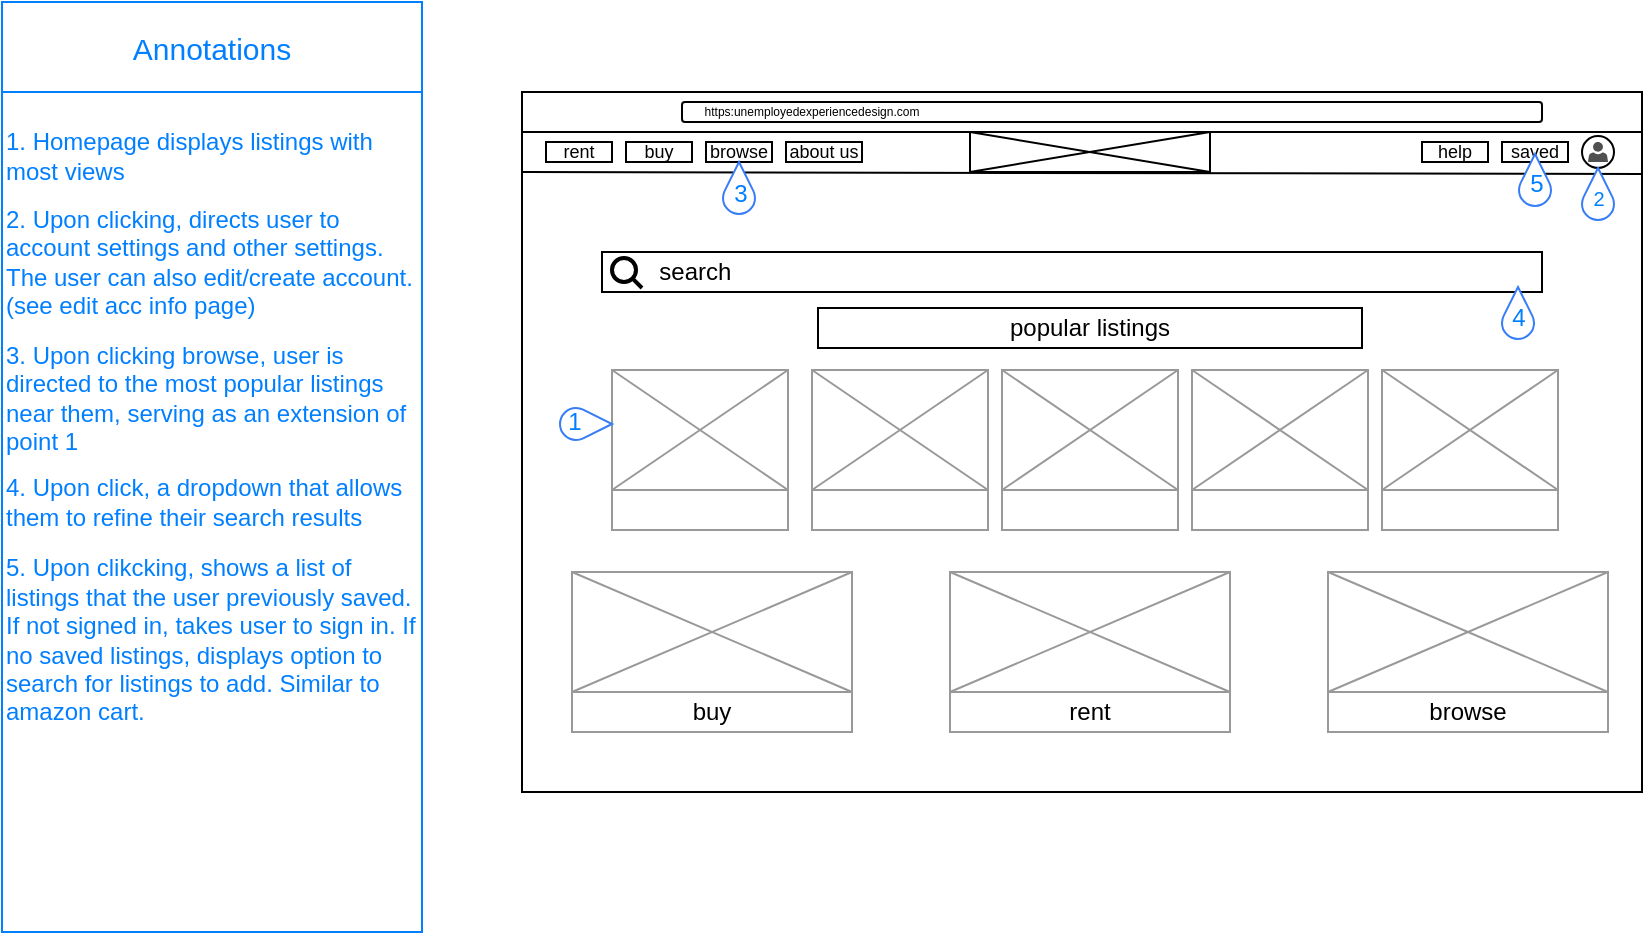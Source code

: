 <mxfile version="24.7.17" pages="4">
  <diagram name="Homepage" id="X60YlWnGjdsPpzUZs2bb">
    <mxGraphModel dx="924" dy="657" grid="1" gridSize="10" guides="1" tooltips="1" connect="1" arrows="1" fold="1" page="1" pageScale="1" pageWidth="850" pageHeight="1100" math="0" shadow="0">
      <root>
        <mxCell id="0" />
        <mxCell id="1" parent="0" />
        <mxCell id="393qtt6TcgGMIYtMflli-1" value="" style="rounded=0;whiteSpace=wrap;html=1;" vertex="1" parent="1">
          <mxGeometry x="280" y="310" width="560" height="350" as="geometry" />
        </mxCell>
        <mxCell id="393qtt6TcgGMIYtMflli-2" value="" style="rounded=0;whiteSpace=wrap;html=1;" vertex="1" parent="1">
          <mxGeometry x="280" y="310" width="560" height="20" as="geometry" />
        </mxCell>
        <mxCell id="393qtt6TcgGMIYtMflli-3" value="" style="rounded=1;whiteSpace=wrap;html=1;" vertex="1" parent="1">
          <mxGeometry x="360" y="315" width="430" height="10" as="geometry" />
        </mxCell>
        <mxCell id="393qtt6TcgGMIYtMflli-4" value="&lt;font style=&quot;font-size: 6px;&quot;&gt;https:unemployedexperiencedesign.com&lt;/font&gt;" style="text;html=1;align=center;verticalAlign=middle;whiteSpace=wrap;rounded=0;" vertex="1" parent="1">
          <mxGeometry x="320" y="313" width="210" height="10" as="geometry" />
        </mxCell>
        <mxCell id="393qtt6TcgGMIYtMflli-9" value="rent" style="rounded=0;whiteSpace=wrap;html=1;fontSize=9;" vertex="1" parent="1">
          <mxGeometry x="292" y="335" width="33" height="10" as="geometry" />
        </mxCell>
        <mxCell id="393qtt6TcgGMIYtMflli-10" value="buy" style="rounded=0;whiteSpace=wrap;html=1;fontSize=9;" vertex="1" parent="1">
          <mxGeometry x="332" y="335" width="33" height="10" as="geometry" />
        </mxCell>
        <mxCell id="393qtt6TcgGMIYtMflli-11" value="browse" style="rounded=0;whiteSpace=wrap;html=1;fontSize=9;" vertex="1" parent="1">
          <mxGeometry x="372" y="335" width="33" height="10" as="geometry" />
        </mxCell>
        <mxCell id="393qtt6TcgGMIYtMflli-12" value="saved" style="rounded=0;whiteSpace=wrap;html=1;fontSize=9;" vertex="1" parent="1">
          <mxGeometry x="770" y="335" width="33" height="10" as="geometry" />
        </mxCell>
        <mxCell id="393qtt6TcgGMIYtMflli-13" value="" style="ellipse;whiteSpace=wrap;html=1;aspect=fixed;" vertex="1" parent="1">
          <mxGeometry x="810" y="332" width="16" height="16" as="geometry" />
        </mxCell>
        <mxCell id="393qtt6TcgGMIYtMflli-14" value="" style="endArrow=none;html=1;rounded=0;arcSize=0;" edge="1" parent="1">
          <mxGeometry width="50" height="50" relative="1" as="geometry">
            <mxPoint x="280" y="350" as="sourcePoint" />
            <mxPoint x="840" y="351" as="targetPoint" />
          </mxGeometry>
        </mxCell>
        <mxCell id="393qtt6TcgGMIYtMflli-22" value="help" style="rounded=0;whiteSpace=wrap;html=1;fontSize=9;" vertex="1" parent="1">
          <mxGeometry x="730" y="335" width="33" height="10" as="geometry" />
        </mxCell>
        <mxCell id="393qtt6TcgGMIYtMflli-24" value="&lt;span style=&quot;white-space: pre;&quot;&gt;&#x9;&lt;/span&gt;search" style="rounded=0;whiteSpace=wrap;html=1;align=left;" vertex="1" parent="1">
          <mxGeometry x="320" y="390" width="470" height="20" as="geometry" />
        </mxCell>
        <mxCell id="393qtt6TcgGMIYtMflli-25" value="" style="rounded=0;whiteSpace=wrap;html=1;" vertex="1" parent="1">
          <mxGeometry x="504" y="330" width="120" height="20" as="geometry" />
        </mxCell>
        <mxCell id="393qtt6TcgGMIYtMflli-26" value="" style="endArrow=none;html=1;rounded=0;exitX=0;exitY=1;exitDx=0;exitDy=0;entryX=1;entryY=0;entryDx=0;entryDy=0;" edge="1" parent="1" source="393qtt6TcgGMIYtMflli-25" target="393qtt6TcgGMIYtMflli-25">
          <mxGeometry width="50" height="50" relative="1" as="geometry">
            <mxPoint x="474" y="410" as="sourcePoint" />
            <mxPoint x="524" y="360" as="targetPoint" />
          </mxGeometry>
        </mxCell>
        <mxCell id="393qtt6TcgGMIYtMflli-27" value="" style="endArrow=none;html=1;rounded=0;exitX=0;exitY=0;exitDx=0;exitDy=0;entryX=1;entryY=1;entryDx=0;entryDy=0;" edge="1" parent="1" source="393qtt6TcgGMIYtMflli-25" target="393qtt6TcgGMIYtMflli-25">
          <mxGeometry width="50" height="50" relative="1" as="geometry">
            <mxPoint x="514" y="360" as="sourcePoint" />
            <mxPoint x="634" y="340" as="targetPoint" />
          </mxGeometry>
        </mxCell>
        <mxCell id="393qtt6TcgGMIYtMflli-29" value="&lt;font style=&quot;font-size: 9px;&quot;&gt;about us&lt;/font&gt;" style="rounded=0;whiteSpace=wrap;html=1;fontSize=9;" vertex="1" parent="1">
          <mxGeometry x="412" y="335" width="38" height="10" as="geometry" />
        </mxCell>
        <mxCell id="393qtt6TcgGMIYtMflli-30" value="" style="html=1;verticalLabelPosition=bottom;align=center;labelBackgroundColor=#ffffff;verticalAlign=top;strokeWidth=2;strokeColor=#000000;shadow=0;dashed=0;shape=mxgraph.ios7.icons.looking_glass;" vertex="1" parent="1">
          <mxGeometry x="325" y="393" width="15" height="15" as="geometry" />
        </mxCell>
        <mxCell id="393qtt6TcgGMIYtMflli-34" value="" style="shape=image;verticalLabelPosition=bottom;labelBackgroundColor=default;verticalAlign=top;aspect=fixed;imageAspect=0;image=https://icons.veryicon.com/png/o/leisure/crisp-app-icon-library-v3/filter-10.png;" vertex="1" parent="1">
          <mxGeometry x="770" y="392.5" width="15" height="15" as="geometry" />
        </mxCell>
        <mxCell id="393qtt6TcgGMIYtMflli-35" value="" style="sketch=0;pointerEvents=1;shadow=0;dashed=0;html=1;strokeColor=none;labelPosition=center;verticalLabelPosition=bottom;verticalAlign=top;align=center;fillColor=#505050;shape=mxgraph.mscae.intune.account_portal" vertex="1" parent="1">
          <mxGeometry x="813" y="335" width="10" height="10" as="geometry" />
        </mxCell>
        <mxCell id="393qtt6TcgGMIYtMflli-41" value="" style="verticalLabelPosition=bottom;shadow=0;dashed=0;align=center;html=1;verticalAlign=top;strokeWidth=1;shape=mxgraph.mockup.graphics.simpleIcon;strokeColor=#999999;" vertex="1" parent="1">
          <mxGeometry x="305" y="550" width="140" height="60" as="geometry" />
        </mxCell>
        <mxCell id="393qtt6TcgGMIYtMflli-43" value="" style="verticalLabelPosition=bottom;shadow=0;dashed=0;align=center;html=1;verticalAlign=top;strokeWidth=1;shape=mxgraph.mockup.graphics.simpleIcon;strokeColor=#999999;" vertex="1" parent="1">
          <mxGeometry x="494" y="550" width="140" height="60" as="geometry" />
        </mxCell>
        <mxCell id="393qtt6TcgGMIYtMflli-44" value="" style="verticalLabelPosition=bottom;shadow=0;dashed=0;align=center;html=1;verticalAlign=top;strokeWidth=1;shape=mxgraph.mockup.graphics.simpleIcon;strokeColor=#999999;fontColor=#f6f6f6;" vertex="1" parent="1">
          <mxGeometry x="683" y="550" width="140" height="60" as="geometry" />
        </mxCell>
        <mxCell id="393qtt6TcgGMIYtMflli-47" value="browse" style="rounded=0;whiteSpace=wrap;html=1;strokeColor=#999999;" vertex="1" parent="1">
          <mxGeometry x="683" y="610" width="140" height="20" as="geometry" />
        </mxCell>
        <mxCell id="393qtt6TcgGMIYtMflli-48" value="rent" style="rounded=0;whiteSpace=wrap;html=1;strokeColor=#999999;" vertex="1" parent="1">
          <mxGeometry x="494" y="610" width="140" height="20" as="geometry" />
        </mxCell>
        <mxCell id="393qtt6TcgGMIYtMflli-51" value="buy" style="rounded=0;whiteSpace=wrap;html=1;strokeColor=#999999;" vertex="1" parent="1">
          <mxGeometry x="305" y="610" width="140" height="20" as="geometry" />
        </mxCell>
        <mxCell id="jxUZK6zHZ9AJCs3-pq_s-1" value="" style="verticalLabelPosition=bottom;shadow=0;dashed=0;align=center;html=1;verticalAlign=top;strokeWidth=1;shape=mxgraph.mockup.graphics.simpleIcon;strokeColor=#999999;" vertex="1" parent="1">
          <mxGeometry x="325" y="449" width="88" height="60" as="geometry" />
        </mxCell>
        <mxCell id="jxUZK6zHZ9AJCs3-pq_s-4" value="" style="verticalLabelPosition=bottom;shadow=0;dashed=0;align=center;html=1;verticalAlign=top;strokeWidth=1;shape=mxgraph.mockup.graphics.simpleIcon;strokeColor=#999999;" vertex="1" parent="1">
          <mxGeometry x="425" y="449" width="88" height="60" as="geometry" />
        </mxCell>
        <mxCell id="jxUZK6zHZ9AJCs3-pq_s-5" value="" style="verticalLabelPosition=bottom;shadow=0;dashed=0;align=center;html=1;verticalAlign=top;strokeWidth=1;shape=mxgraph.mockup.graphics.simpleIcon;strokeColor=#999999;" vertex="1" parent="1">
          <mxGeometry x="520" y="449" width="88" height="60" as="geometry" />
        </mxCell>
        <mxCell id="jxUZK6zHZ9AJCs3-pq_s-6" value="" style="verticalLabelPosition=bottom;shadow=0;dashed=0;align=center;html=1;verticalAlign=top;strokeWidth=1;shape=mxgraph.mockup.graphics.simpleIcon;strokeColor=#999999;" vertex="1" parent="1">
          <mxGeometry x="615" y="449" width="88" height="60" as="geometry" />
        </mxCell>
        <mxCell id="jxUZK6zHZ9AJCs3-pq_s-7" value="" style="verticalLabelPosition=bottom;shadow=0;dashed=0;align=center;html=1;verticalAlign=top;strokeWidth=1;shape=mxgraph.mockup.graphics.simpleIcon;strokeColor=#999999;" vertex="1" parent="1">
          <mxGeometry x="710" y="449" width="88" height="60" as="geometry" />
        </mxCell>
        <mxCell id="jxUZK6zHZ9AJCs3-pq_s-8" value="" style="rounded=0;whiteSpace=wrap;html=1;strokeColor=#999999;" vertex="1" parent="1">
          <mxGeometry x="325" y="509" width="88" height="20" as="geometry" />
        </mxCell>
        <mxCell id="jxUZK6zHZ9AJCs3-pq_s-9" value="" style="rounded=0;whiteSpace=wrap;html=1;strokeColor=#999999;" vertex="1" parent="1">
          <mxGeometry x="425" y="509" width="88" height="20" as="geometry" />
        </mxCell>
        <mxCell id="jxUZK6zHZ9AJCs3-pq_s-12" value="" style="rounded=0;whiteSpace=wrap;html=1;strokeColor=#999999;" vertex="1" parent="1">
          <mxGeometry x="520" y="509" width="88" height="20" as="geometry" />
        </mxCell>
        <mxCell id="jxUZK6zHZ9AJCs3-pq_s-13" value="" style="rounded=0;whiteSpace=wrap;html=1;strokeColor=#999999;" vertex="1" parent="1">
          <mxGeometry x="615" y="509" width="88" height="20" as="geometry" />
        </mxCell>
        <mxCell id="jxUZK6zHZ9AJCs3-pq_s-14" value="" style="rounded=0;whiteSpace=wrap;html=1;strokeColor=#999999;" vertex="1" parent="1">
          <mxGeometry x="710" y="509" width="88" height="20" as="geometry" />
        </mxCell>
        <mxCell id="jxUZK6zHZ9AJCs3-pq_s-17" value="popular listings" style="rounded=0;whiteSpace=wrap;html=1;" vertex="1" parent="1">
          <mxGeometry x="428" y="418" width="272" height="20" as="geometry" />
        </mxCell>
        <mxCell id="5i2Didex2vjJjK5uXNdH-1" value="" style="rounded=0;whiteSpace=wrap;html=1;fontColor=#007FFF;strokeColor=#007FFF;" vertex="1" parent="1">
          <mxGeometry x="20" y="265" width="210" height="465" as="geometry" />
        </mxCell>
        <mxCell id="5i2Didex2vjJjK5uXNdH-2" value="Annotations" style="rounded=0;whiteSpace=wrap;html=1;fontColor=#007FFF;strokeColor=#007FFF;fontSize=15;" vertex="1" parent="1">
          <mxGeometry x="20" y="265" width="210" height="45" as="geometry" />
        </mxCell>
        <mxCell id="5i2Didex2vjJjK5uXNdH-3" value="" style="verticalLabelPosition=bottom;verticalAlign=top;html=1;shape=mxgraph.basic.drop;strokeColor=#377df7;direction=south;fontColor=#007FFF;" vertex="1" parent="1">
          <mxGeometry x="299" y="468" width="26" height="16" as="geometry" />
        </mxCell>
        <mxCell id="5i2Didex2vjJjK5uXNdH-4" value="1" style="text;html=1;align=center;verticalAlign=middle;resizable=0;points=[];autosize=1;strokeColor=none;fillColor=none;fontColor=#007FFF;" vertex="1" parent="1">
          <mxGeometry x="291" y="460" width="30" height="30" as="geometry" />
        </mxCell>
        <mxCell id="5i2Didex2vjJjK5uXNdH-6" value="&lt;font color=&quot;#007fff&quot;&gt;1. Homepage displays listings with&amp;nbsp;&lt;/font&gt;&lt;div&gt;&lt;font color=&quot;#007fff&quot;&gt;most views&lt;/font&gt;&lt;/div&gt;" style="text;html=1;align=left;verticalAlign=middle;whiteSpace=wrap;rounded=0;" vertex="1" parent="1">
          <mxGeometry x="20" y="323" width="210" height="37" as="geometry" />
        </mxCell>
        <mxCell id="5i2Didex2vjJjK5uXNdH-15" value="&lt;font color=&quot;#007fff&quot;&gt;2. Upon clicking, directs user to account settings and other settings.&lt;/font&gt;&lt;div&gt;&lt;font color=&quot;#007fff&quot;&gt;The user can also edit/create account.&lt;br&gt;(see edit acc info page)&lt;/font&gt;&lt;/div&gt;" style="text;html=1;align=left;verticalAlign=middle;whiteSpace=wrap;rounded=0;" vertex="1" parent="1">
          <mxGeometry x="20" y="360" width="210" height="70" as="geometry" />
        </mxCell>
        <mxCell id="5i2Didex2vjJjK5uXNdH-16" value="&lt;font color=&quot;#007fff&quot;&gt;3. Upon clicking browse, user is directed to the most popular listings near them, serving as an extension of point 1&lt;/font&gt;" style="text;html=1;align=left;verticalAlign=middle;whiteSpace=wrap;rounded=0;" vertex="1" parent="1">
          <mxGeometry x="20" y="442" width="210" height="42" as="geometry" />
        </mxCell>
        <mxCell id="5i2Didex2vjJjK5uXNdH-17" value="" style="verticalLabelPosition=bottom;verticalAlign=top;html=1;shape=mxgraph.basic.drop;strokeColor=#377df7;direction=east;fontColor=#007FFF;" vertex="1" parent="1">
          <mxGeometry x="380.5" y="345" width="16" height="26" as="geometry" />
        </mxCell>
        <mxCell id="5i2Didex2vjJjK5uXNdH-18" value="3" style="text;html=1;align=center;verticalAlign=middle;resizable=0;points=[];autosize=1;strokeColor=none;fillColor=none;fontColor=#007FFF;" vertex="1" parent="1">
          <mxGeometry x="373.5" y="346" width="30" height="30" as="geometry" />
        </mxCell>
        <mxCell id="5i2Didex2vjJjK5uXNdH-19" value="" style="verticalLabelPosition=bottom;verticalAlign=top;html=1;shape=mxgraph.basic.drop;strokeColor=#377df7;direction=east;fontColor=#007FFF;" vertex="1" parent="1">
          <mxGeometry x="810" y="348" width="16" height="26" as="geometry" />
        </mxCell>
        <mxCell id="5i2Didex2vjJjK5uXNdH-20" value="&lt;font size=&quot;1&quot;&gt;2&lt;/font&gt;" style="text;html=1;align=center;verticalAlign=middle;resizable=0;points=[];autosize=1;strokeColor=none;fillColor=none;fontColor=#007FFF;" vertex="1" parent="1">
          <mxGeometry x="803" y="348" width="30" height="30" as="geometry" />
        </mxCell>
        <mxCell id="5i2Didex2vjJjK5uXNdH-28" value="&lt;font color=&quot;#007fff&quot;&gt;4. Upon click, a dropdown that allows them to refine their search results&lt;/font&gt;" style="text;html=1;align=left;verticalAlign=middle;whiteSpace=wrap;rounded=0;" vertex="1" parent="1">
          <mxGeometry x="20" y="490" width="210" height="50" as="geometry" />
        </mxCell>
        <mxCell id="Wck5fYIXPSap4cNIUK73-1" value="&lt;font color=&quot;#007fff&quot;&gt;5. Upon clikcking, shows a list of listings that the user previously saved. If not signed in, takes user to sign in. If no saved listings, displays option to search for listings to add. Similar to amazon cart.&lt;/font&gt;" style="text;html=1;align=left;verticalAlign=middle;whiteSpace=wrap;rounded=0;" vertex="1" parent="1">
          <mxGeometry x="20" y="509" width="210" height="150" as="geometry" />
        </mxCell>
        <mxCell id="Wck5fYIXPSap4cNIUK73-6" value="" style="verticalLabelPosition=bottom;verticalAlign=top;html=1;shape=mxgraph.basic.drop;strokeColor=#377df7;direction=east;fontColor=#007FFF;" vertex="1" parent="1">
          <mxGeometry x="770" y="407.5" width="16" height="26" as="geometry" />
        </mxCell>
        <mxCell id="Wck5fYIXPSap4cNIUK73-7" value="4" style="text;html=1;align=center;verticalAlign=middle;resizable=0;points=[];autosize=1;strokeColor=none;fillColor=none;fontColor=#007FFF;" vertex="1" parent="1">
          <mxGeometry x="763" y="407.5" width="30" height="30" as="geometry" />
        </mxCell>
        <mxCell id="fRsRwnUEaUVyL7wmz3yU-1" value="" style="verticalLabelPosition=bottom;verticalAlign=top;html=1;shape=mxgraph.basic.drop;strokeColor=#377df7;direction=east;fontColor=#007FFF;" vertex="1" parent="1">
          <mxGeometry x="778.5" y="341" width="16" height="26" as="geometry" />
        </mxCell>
        <mxCell id="fRsRwnUEaUVyL7wmz3yU-2" value="5" style="text;html=1;align=center;verticalAlign=middle;resizable=0;points=[];autosize=1;strokeColor=none;fillColor=none;fontColor=#007FFF;" vertex="1" parent="1">
          <mxGeometry x="771.5" y="341" width="30" height="30" as="geometry" />
        </mxCell>
      </root>
    </mxGraphModel>
  </diagram>
  <diagram id="k8Qj7n-g_7MbgrMxtUIi" name="Sign in">
    <mxGraphModel dx="1320" dy="939" grid="1" gridSize="10" guides="1" tooltips="1" connect="1" arrows="1" fold="1" page="1" pageScale="1" pageWidth="850" pageHeight="1100" math="0" shadow="0">
      <root>
        <mxCell id="0" />
        <mxCell id="1" parent="0" />
        <mxCell id="6sGgp8l7QMXGK5eTOAhz-1" value="" style="rounded=0;whiteSpace=wrap;html=1;" vertex="1" parent="1">
          <mxGeometry x="270" y="320" width="560" height="350" as="geometry" />
        </mxCell>
        <mxCell id="6sGgp8l7QMXGK5eTOAhz-2" value="" style="rounded=1;whiteSpace=wrap;html=1;" vertex="1" parent="1">
          <mxGeometry x="350" y="325" width="430" height="10" as="geometry" />
        </mxCell>
        <mxCell id="6sGgp8l7QMXGK5eTOAhz-3" value="&lt;font style=&quot;font-size: 6px;&quot;&gt;https:unemployedexperiencedesign.com&lt;/font&gt;" style="text;html=1;align=center;verticalAlign=middle;whiteSpace=wrap;rounded=0;" vertex="1" parent="1">
          <mxGeometry x="310" y="323" width="210" height="10" as="geometry" />
        </mxCell>
        <mxCell id="duV08PfN6KuK5anJqvob-1" value="" style="verticalLabelPosition=bottom;shadow=0;dashed=0;align=center;html=1;verticalAlign=top;strokeWidth=1;shape=mxgraph.mockup.graphics.simpleIcon;strokeColor=#999999;" vertex="1" parent="1">
          <mxGeometry x="309" y="405" width="191" height="180" as="geometry" />
        </mxCell>
        <mxCell id="duV08PfN6KuK5anJqvob-2" value="" style="rounded=0;whiteSpace=wrap;html=1;strokeColor=#999999;" vertex="1" parent="1">
          <mxGeometry x="540" y="375" width="250" height="235" as="geometry" />
        </mxCell>
        <mxCell id="duV08PfN6KuK5anJqvob-3" value="&lt;font style=&quot;font-size: 16px;&quot;&gt;Login - Signup&lt;/font&gt;" style="rounded=0;whiteSpace=wrap;html=1;strokeColor=none;fontColor=#000000;" vertex="1" parent="1">
          <mxGeometry x="550" y="400" width="150" height="25" as="geometry" />
        </mxCell>
        <mxCell id="duV08PfN6KuK5anJqvob-4" value="&lt;span style=&quot;white-space: pre;&quot;&gt;&#x9;&lt;/span&gt;username" style="rounded=0;whiteSpace=wrap;html=1;strokeColor=#999999;fontColor=#000000;align=left;" vertex="1" parent="1">
          <mxGeometry x="560" y="450" width="210" height="25" as="geometry" />
        </mxCell>
        <mxCell id="duV08PfN6KuK5anJqvob-5" value="&lt;span style=&quot;white-space: pre;&quot;&gt;&#x9;&lt;/span&gt;password" style="rounded=0;whiteSpace=wrap;html=1;strokeColor=#999999;fontColor=#000000;align=left;" vertex="1" parent="1">
          <mxGeometry x="560" y="490" width="210" height="25" as="geometry" />
        </mxCell>
        <mxCell id="duV08PfN6KuK5anJqvob-6" value="continue" style="rounded=0;whiteSpace=wrap;html=1;strokeColor=#999999;fontColor=#000000;align=center;fillColor=#B3B3B3;" vertex="1" parent="1">
          <mxGeometry x="560" y="538" width="210" height="25" as="geometry" />
        </mxCell>
        <mxCell id="duV08PfN6KuK5anJqvob-7" value="&lt;font style=&quot;font-size: 8px;&quot;&gt;new user? - create account&lt;/font&gt;" style="rounded=0;whiteSpace=wrap;html=1;strokeColor=#999999;fontColor=#000000;align=center;" vertex="1" parent="1">
          <mxGeometry x="580" y="577" width="170" height="13" as="geometry" />
        </mxCell>
        <mxCell id="wNMrnZES2zJnmrupS6Kd-1" value="" style="verticalLabelPosition=bottom;verticalAlign=top;html=1;shape=mxgraph.basic.drop;strokeColor=#377df7;direction=east;fontColor=#007FFF;" vertex="1" parent="1">
          <mxGeometry x="379" y="585" width="16" height="26" as="geometry" />
        </mxCell>
        <mxCell id="wNMrnZES2zJnmrupS6Kd-2" value="1" style="text;html=1;align=center;verticalAlign=middle;resizable=0;points=[];autosize=1;strokeColor=none;fillColor=none;fontColor=#007FFF;" vertex="1" parent="1">
          <mxGeometry x="372" y="585" width="30" height="30" as="geometry" />
        </mxCell>
        <mxCell id="FbSwdB_KnW7HZsExnlaF-1" value="" style="rounded=0;whiteSpace=wrap;html=1;fontColor=#007FFF;strokeColor=#007FFF;" vertex="1" parent="1">
          <mxGeometry x="20" y="265" width="210" height="465" as="geometry" />
        </mxCell>
        <mxCell id="FbSwdB_KnW7HZsExnlaF-2" value="Annotations" style="rounded=0;whiteSpace=wrap;html=1;fontColor=#007FFF;strokeColor=#007FFF;fontSize=15;" vertex="1" parent="1">
          <mxGeometry x="20" y="265" width="210" height="45" as="geometry" />
        </mxCell>
        <mxCell id="FbSwdB_KnW7HZsExnlaF-3" value="&lt;font color=&quot;#007fff&quot;&gt;1. Placeholder image&lt;/font&gt;" style="text;html=1;align=left;verticalAlign=middle;whiteSpace=wrap;rounded=0;" vertex="1" parent="1">
          <mxGeometry x="20" y="323" width="210" height="37" as="geometry" />
        </mxCell>
        <mxCell id="FbSwdB_KnW7HZsExnlaF-8" value="&lt;font color=&quot;#007fff&quot;&gt;2. Upon clicking, takes user to a new account page&lt;/font&gt;" style="text;html=1;align=left;verticalAlign=middle;whiteSpace=wrap;rounded=0;" vertex="1" parent="1">
          <mxGeometry x="20" y="363" width="210" height="37" as="geometry" />
        </mxCell>
        <mxCell id="FbSwdB_KnW7HZsExnlaF-9" value="" style="shape=image;verticalLabelPosition=bottom;labelBackgroundColor=default;verticalAlign=top;aspect=fixed;imageAspect=0;image=https://static.thenounproject.com/png/4216248-200.png;" vertex="1" parent="1">
          <mxGeometry x="565" y="455" width="15" height="15" as="geometry" />
        </mxCell>
        <mxCell id="FbSwdB_KnW7HZsExnlaF-10" value="" style="shape=image;verticalLabelPosition=bottom;labelBackgroundColor=default;verticalAlign=top;aspect=fixed;imageAspect=0;image=https://cdn3.iconfinder.com/data/icons/wpzoom-developer-icon-set/500/104-512.png;" vertex="1" parent="1">
          <mxGeometry x="565" y="495" width="15" height="15" as="geometry" />
        </mxCell>
        <mxCell id="FbSwdB_KnW7HZsExnlaF-11" value="" style="line;strokeWidth=1;html=1;" vertex="1" parent="1">
          <mxGeometry x="270" y="340" width="560" height="10" as="geometry" />
        </mxCell>
        <mxCell id="FbSwdB_KnW7HZsExnlaF-14" value="" style="verticalLabelPosition=bottom;verticalAlign=top;html=1;shape=mxgraph.basic.drop;strokeColor=#377df7;direction=east;fontColor=#007FFF;" vertex="1" parent="1">
          <mxGeometry x="607" y="590" width="16" height="26" as="geometry" />
        </mxCell>
        <mxCell id="FbSwdB_KnW7HZsExnlaF-15" value="2" style="text;html=1;align=center;verticalAlign=middle;resizable=0;points=[];autosize=1;strokeColor=none;fillColor=none;fontColor=#007FFF;" vertex="1" parent="1">
          <mxGeometry x="600" y="590" width="30" height="30" as="geometry" />
        </mxCell>
        <mxCell id="FbSwdB_KnW7HZsExnlaF-18" value="" style="verticalLabelPosition=bottom;verticalAlign=top;html=1;shape=mxgraph.basic.drop;strokeColor=#377df7;direction=south;fontColor=#007FFF;" vertex="1" parent="1">
          <mxGeometry x="534" y="542" width="26" height="16" as="geometry" />
        </mxCell>
        <mxCell id="FbSwdB_KnW7HZsExnlaF-19" value="3" style="text;html=1;align=center;verticalAlign=middle;resizable=0;points=[];autosize=1;strokeColor=none;fillColor=none;fontColor=#007FFF;" vertex="1" parent="1">
          <mxGeometry x="527" y="535" width="30" height="30" as="geometry" />
        </mxCell>
        <mxCell id="FbSwdB_KnW7HZsExnlaF-20" value="&lt;font color=&quot;#007fff&quot;&gt;3. If user already has an account, upon clicking continue they are directed back to the home page&lt;/font&gt;" style="text;html=1;align=left;verticalAlign=middle;whiteSpace=wrap;rounded=0;" vertex="1" parent="1">
          <mxGeometry x="20" y="405" width="210" height="65" as="geometry" />
        </mxCell>
      </root>
    </mxGraphModel>
  </diagram>
  <diagram id="xVNuwNdCGJzy2oLMiLIi" name="Edit Acc Info">
    <mxGraphModel dx="1087" dy="773" grid="1" gridSize="10" guides="1" tooltips="1" connect="1" arrows="1" fold="1" page="1" pageScale="1" pageWidth="850" pageHeight="1100" math="0" shadow="0">
      <root>
        <mxCell id="0" />
        <mxCell id="1" parent="0" />
        <mxCell id="soQo6W21qvdvPuvEQVx7-1" value="" style="rounded=0;whiteSpace=wrap;html=1;" vertex="1" parent="1">
          <mxGeometry x="271.5" y="100" width="560" height="460" as="geometry" />
        </mxCell>
        <mxCell id="soQo6W21qvdvPuvEQVx7-2" value="" style="rounded=1;whiteSpace=wrap;html=1;" vertex="1" parent="1">
          <mxGeometry x="350" y="105" width="430" height="15" as="geometry" />
        </mxCell>
        <mxCell id="soQo6W21qvdvPuvEQVx7-3" value="&lt;font style=&quot;font-size: 7px;&quot;&gt;https:unemployedexperiencedesign.com&lt;/font&gt;" style="text;html=1;align=center;verticalAlign=middle;whiteSpace=wrap;rounded=0;" vertex="1" parent="1">
          <mxGeometry x="310" y="103" width="210" height="17" as="geometry" />
        </mxCell>
        <mxCell id="t-RaHgzPmhqOtbA2tyGp-1" value="" style="endArrow=none;html=1;rounded=0;entryX=1;entryY=0.115;entryDx=0;entryDy=0;entryPerimeter=0;exitX=0;exitY=0.112;exitDx=0;exitDy=0;exitPerimeter=0;" edge="1" parent="1">
          <mxGeometry width="50" height="50" relative="1" as="geometry">
            <mxPoint x="270.0" y="125.0" as="sourcePoint" />
            <mxPoint x="830" y="126.05" as="targetPoint" />
          </mxGeometry>
        </mxCell>
        <mxCell id="t-RaHgzPmhqOtbA2tyGp-4" value="" style="line;strokeWidth=2;direction=south;html=1;" vertex="1" parent="1">
          <mxGeometry x="355" y="125" width="10" height="435" as="geometry" />
        </mxCell>
        <mxCell id="t-RaHgzPmhqOtbA2tyGp-6" value="Profile" style="text;html=1;align=left;verticalAlign=middle;whiteSpace=wrap;rounded=0;fontSize=9;" vertex="1" parent="1">
          <mxGeometry x="295" y="140" width="60" height="30" as="geometry" />
        </mxCell>
        <mxCell id="t-RaHgzPmhqOtbA2tyGp-9" value="Notifications" style="text;html=1;align=left;verticalAlign=middle;whiteSpace=wrap;rounded=0;fontSize=9;" vertex="1" parent="1">
          <mxGeometry x="295" y="170" width="60" height="30" as="geometry" />
        </mxCell>
        <mxCell id="t-RaHgzPmhqOtbA2tyGp-11" value="Preferences" style="text;html=1;align=left;verticalAlign=middle;whiteSpace=wrap;rounded=0;fontSize=9;" vertex="1" parent="1">
          <mxGeometry x="295" y="200" width="60" height="30" as="geometry" />
        </mxCell>
        <mxCell id="t-RaHgzPmhqOtbA2tyGp-16" value="Help" style="text;html=1;align=left;verticalAlign=middle;whiteSpace=wrap;rounded=0;fontSize=9;" vertex="1" parent="1">
          <mxGeometry x="293.5" y="230" width="60" height="30" as="geometry" />
        </mxCell>
        <mxCell id="YH_-rgqVwWdUPZBVK2ji-1" value="" style="verticalLabelPosition=bottom;shadow=0;dashed=0;align=center;html=1;verticalAlign=top;strokeWidth=1;shape=mxgraph.mockup.graphics.simpleIcon;strokeColor=#999999;" vertex="1" parent="1">
          <mxGeometry x="280" y="148.5" width="13" height="13" as="geometry" />
        </mxCell>
        <mxCell id="YH_-rgqVwWdUPZBVK2ji-3" value="" style="verticalLabelPosition=bottom;shadow=0;dashed=0;align=center;html=1;verticalAlign=top;strokeWidth=1;shape=mxgraph.mockup.graphics.simpleIcon;strokeColor=#999999;" vertex="1" parent="1">
          <mxGeometry x="280" y="178.5" width="13" height="13" as="geometry" />
        </mxCell>
        <mxCell id="YH_-rgqVwWdUPZBVK2ji-4" value="" style="verticalLabelPosition=bottom;shadow=0;dashed=0;align=center;html=1;verticalAlign=top;strokeWidth=1;shape=mxgraph.mockup.graphics.simpleIcon;strokeColor=#999999;" vertex="1" parent="1">
          <mxGeometry x="280" y="208.5" width="13" height="13" as="geometry" />
        </mxCell>
        <mxCell id="YH_-rgqVwWdUPZBVK2ji-6" value="" style="verticalLabelPosition=bottom;shadow=0;dashed=0;align=center;html=1;verticalAlign=top;strokeWidth=1;shape=mxgraph.mockup.graphics.simpleIcon;strokeColor=#999999;" vertex="1" parent="1">
          <mxGeometry x="278.5" y="238.5" width="13" height="13" as="geometry" />
        </mxCell>
        <mxCell id="ursvy9z3ADOtP9qSyUlL-4" value="&lt;font style=&quot;font-size: 21px;&quot;&gt;Edit Profile&lt;/font&gt;" style="rounded=0;whiteSpace=wrap;html=1;align=center;fontSize=21;strokeColor=none;" vertex="1" parent="1">
          <mxGeometry x="385" y="149" width="110" height="41" as="geometry" />
        </mxCell>
        <mxCell id="ursvy9z3ADOtP9qSyUlL-5" value="First Name" style="rounded=0;whiteSpace=wrap;html=1;align=left;" vertex="1" parent="1">
          <mxGeometry x="385" y="221.5" width="180" height="28.5" as="geometry" />
        </mxCell>
        <mxCell id="ursvy9z3ADOtP9qSyUlL-6" value="Last Name" style="rounded=0;whiteSpace=wrap;html=1;align=left;" vertex="1" parent="1">
          <mxGeometry x="600" y="221.5" width="180" height="28.5" as="geometry" />
        </mxCell>
        <mxCell id="ursvy9z3ADOtP9qSyUlL-7" value="Email" style="rounded=0;whiteSpace=wrap;html=1;align=left;" vertex="1" parent="1">
          <mxGeometry x="385" y="268.5" width="395" height="28.5" as="geometry" />
        </mxCell>
        <mxCell id="ursvy9z3ADOtP9qSyUlL-9" value="Contact Number" style="rounded=0;whiteSpace=wrap;html=1;align=left;" vertex="1" parent="1">
          <mxGeometry x="385" y="320" width="395" height="28.5" as="geometry" />
        </mxCell>
        <mxCell id="ursvy9z3ADOtP9qSyUlL-10" value="Address" style="rounded=0;whiteSpace=wrap;html=1;align=left;" vertex="1" parent="1">
          <mxGeometry x="385" y="370" width="395" height="28.5" as="geometry" />
        </mxCell>
        <mxCell id="ursvy9z3ADOtP9qSyUlL-12" value="City" style="rounded=0;whiteSpace=wrap;html=1;align=left;" vertex="1" parent="1">
          <mxGeometry x="385" y="420" width="100" height="28.5" as="geometry" />
        </mxCell>
        <mxCell id="ursvy9z3ADOtP9qSyUlL-14" value="Password" style="rounded=0;whiteSpace=wrap;html=1;align=left;" vertex="1" parent="1">
          <mxGeometry x="385" y="470" width="395" height="28.5" as="geometry" />
        </mxCell>
        <mxCell id="ursvy9z3ADOtP9qSyUlL-16" value="State" style="rounded=0;whiteSpace=wrap;html=1;align=left;" vertex="1" parent="1">
          <mxGeometry x="532.5" y="420" width="100" height="28.5" as="geometry" />
        </mxCell>
        <mxCell id="ursvy9z3ADOtP9qSyUlL-17" value="Zip" style="rounded=0;whiteSpace=wrap;html=1;align=left;" vertex="1" parent="1">
          <mxGeometry x="680" y="420" width="100" height="28.5" as="geometry" />
        </mxCell>
        <mxCell id="mlv-BspuKcDrbnLwxiN7-1" value="Save" style="rounded=0;whiteSpace=wrap;html=1;align=center;" vertex="1" parent="1">
          <mxGeometry x="695" y="520" width="85" height="28.5" as="geometry" />
        </mxCell>
        <mxCell id="Lz1ao44AJz6PDUoOpcuJ-1" value="" style="verticalLabelPosition=bottom;verticalAlign=top;html=1;shape=mxgraph.basic.drop;strokeColor=#377df7;direction=east;fontColor=#007FFF;" vertex="1" parent="1">
          <mxGeometry x="177" y="40" width="16" height="26" as="geometry" />
        </mxCell>
        <mxCell id="Lz1ao44AJz6PDUoOpcuJ-2" value="1" style="text;html=1;align=center;verticalAlign=middle;resizable=0;points=[];autosize=1;strokeColor=none;fillColor=none;fontColor=#007FFF;" vertex="1" parent="1">
          <mxGeometry x="170" y="40" width="30" height="30" as="geometry" />
        </mxCell>
        <mxCell id="h8nX75r2uzB8p0YzDumg-1" value="" style="rounded=0;whiteSpace=wrap;html=1;fontColor=#007FFF;strokeColor=#007FFF;" vertex="1" parent="1">
          <mxGeometry x="20" y="265" width="210" height="465" as="geometry" />
        </mxCell>
        <mxCell id="h8nX75r2uzB8p0YzDumg-2" value="Annotations" style="rounded=0;whiteSpace=wrap;html=1;fontColor=#007FFF;strokeColor=#007FFF;fontSize=15;" vertex="1" parent="1">
          <mxGeometry x="20" y="265" width="210" height="45" as="geometry" />
        </mxCell>
        <mxCell id="h8nX75r2uzB8p0YzDumg-3" value="&lt;font color=&quot;#007fff&quot;&gt;1. Currently being displayed&lt;/font&gt;" style="text;html=1;align=left;verticalAlign=middle;whiteSpace=wrap;rounded=0;" vertex="1" parent="1">
          <mxGeometry x="20" y="323" width="210" height="37" as="geometry" />
        </mxCell>
        <mxCell id="h8nX75r2uzB8p0YzDumg-6" value="" style="verticalLabelPosition=bottom;verticalAlign=top;html=1;shape=mxgraph.basic.drop;strokeColor=#377df7;direction=south;fontColor=#007FFF;" vertex="1" parent="1">
          <mxGeometry x="254" y="147" width="26" height="16" as="geometry" />
        </mxCell>
        <mxCell id="h8nX75r2uzB8p0YzDumg-7" value="1" style="text;html=1;align=center;verticalAlign=middle;resizable=0;points=[];autosize=1;strokeColor=none;fillColor=none;fontColor=#007FFF;" vertex="1" parent="1">
          <mxGeometry x="247" y="140" width="30" height="30" as="geometry" />
        </mxCell>
        <mxCell id="h8nX75r2uzB8p0YzDumg-10" value="" style="verticalLabelPosition=bottom;verticalAlign=top;html=1;shape=mxgraph.basic.drop;strokeColor=#377df7;direction=east;fontColor=#007FFF;" vertex="1" parent="1">
          <mxGeometry x="275.5" y="251.5" width="16" height="26" as="geometry" />
        </mxCell>
        <mxCell id="h8nX75r2uzB8p0YzDumg-11" value="2" style="text;html=1;align=center;verticalAlign=middle;resizable=0;points=[];autosize=1;strokeColor=none;fillColor=none;fontColor=#007FFF;" vertex="1" parent="1">
          <mxGeometry x="268.5" y="251.5" width="30" height="30" as="geometry" />
        </mxCell>
        <mxCell id="h8nX75r2uzB8p0YzDumg-12" value="&lt;font color=&quot;#007fff&quot;&gt;2. Directs user to a pre-written FAQ on commonly faced issues with creating/editing an account.&lt;/font&gt;" style="text;html=1;align=left;verticalAlign=middle;whiteSpace=wrap;rounded=0;" vertex="1" parent="1">
          <mxGeometry x="20" y="361.5" width="210" height="58.5" as="geometry" />
        </mxCell>
        <mxCell id="h8nX75r2uzB8p0YzDumg-13" value="" style="verticalLabelPosition=bottom;verticalAlign=top;html=1;shape=mxgraph.basic.drop;strokeColor=#377df7;direction=north;fontColor=#007FFF;" vertex="1" parent="1">
          <mxGeometry x="494" y="163" width="26" height="16" as="geometry" />
        </mxCell>
        <mxCell id="h8nX75r2uzB8p0YzDumg-14" value="3" style="text;html=1;align=center;verticalAlign=middle;resizable=0;points=[];autosize=1;strokeColor=none;fillColor=none;fontColor=#007FFF;rotation=0;" vertex="1" parent="1">
          <mxGeometry x="495" y="154.5" width="30" height="30" as="geometry" />
        </mxCell>
        <mxCell id="h8nX75r2uzB8p0YzDumg-15" value="&lt;font color=&quot;#007fff&quot;&gt;3. Assumes user is in the United States&lt;/font&gt;" style="text;html=1;align=left;verticalAlign=middle;whiteSpace=wrap;rounded=0;" vertex="1" parent="1">
          <mxGeometry x="20" y="420" width="210" height="58.5" as="geometry" />
        </mxCell>
        <mxCell id="h8nX75r2uzB8p0YzDumg-17" value="" style="verticalLabelPosition=bottom;verticalAlign=top;html=1;shape=mxgraph.basic.drop;strokeColor=#377df7;direction=south;fontColor=#007FFF;" vertex="1" parent="1">
          <mxGeometry x="669" y="526.25" width="26" height="16" as="geometry" />
        </mxCell>
        <mxCell id="h8nX75r2uzB8p0YzDumg-18" value="4" style="text;html=1;align=center;verticalAlign=middle;resizable=0;points=[];autosize=1;strokeColor=none;fillColor=none;fontColor=#007FFF;" vertex="1" parent="1">
          <mxGeometry x="662" y="519" width="30" height="30" as="geometry" />
        </mxCell>
        <mxCell id="h8nX75r2uzB8p0YzDumg-19" value="&lt;font color=&quot;#007fff&quot;&gt;4. Only updates the user information once the user clicks save. Upon clicking, user is prompted to confirm their changes.&lt;/font&gt;" style="text;html=1;align=left;verticalAlign=middle;whiteSpace=wrap;rounded=0;" vertex="1" parent="1">
          <mxGeometry x="20" y="478.5" width="210" height="71.5" as="geometry" />
        </mxCell>
      </root>
    </mxGraphModel>
  </diagram>
  <diagram id="wZVRJ3o933158f3Ph5xb" name="Browse Listings">
    <mxGraphModel dx="1434" dy="844" grid="1" gridSize="10" guides="1" tooltips="1" connect="1" arrows="1" fold="1" page="1" pageScale="1" pageWidth="850" pageHeight="1100" math="0" shadow="0">
      <root>
        <mxCell id="0" />
        <mxCell id="1" parent="0" />
        <mxCell id="nPVSFHwedCWcuC-GU54I-1" value="" style="rounded=0;whiteSpace=wrap;html=1;" parent="1" vertex="1">
          <mxGeometry x="260" y="310" width="560" height="350" as="geometry" />
        </mxCell>
        <mxCell id="nPVSFHwedCWcuC-GU54I-2" value="" style="rounded=0;whiteSpace=wrap;html=1;" parent="1" vertex="1">
          <mxGeometry x="260" y="310" width="560" height="20" as="geometry" />
        </mxCell>
        <mxCell id="nPVSFHwedCWcuC-GU54I-3" value="" style="rounded=1;whiteSpace=wrap;html=1;" parent="1" vertex="1">
          <mxGeometry x="340" y="315" width="430" height="10" as="geometry" />
        </mxCell>
        <mxCell id="nPVSFHwedCWcuC-GU54I-4" value="&lt;font style=&quot;font-size: 6px;&quot;&gt;https:unemployedexperiencedesign.com&lt;/font&gt;" style="text;html=1;align=center;verticalAlign=middle;whiteSpace=wrap;rounded=0;" parent="1" vertex="1">
          <mxGeometry x="300" y="313" width="210" height="10" as="geometry" />
        </mxCell>
        <mxCell id="nPVSFHwedCWcuC-GU54I-5" value="rent" style="rounded=0;whiteSpace=wrap;html=1;fontSize=9;" parent="1" vertex="1">
          <mxGeometry x="272" y="335" width="33" height="10" as="geometry" />
        </mxCell>
        <mxCell id="nPVSFHwedCWcuC-GU54I-6" value="buy" style="rounded=0;whiteSpace=wrap;html=1;fontSize=9;" parent="1" vertex="1">
          <mxGeometry x="312" y="335" width="33" height="10" as="geometry" />
        </mxCell>
        <mxCell id="nPVSFHwedCWcuC-GU54I-7" value="browse" style="rounded=0;whiteSpace=wrap;html=1;fontSize=9;" parent="1" vertex="1">
          <mxGeometry x="352" y="335" width="33" height="10" as="geometry" />
        </mxCell>
        <mxCell id="nPVSFHwedCWcuC-GU54I-8" value="saved" style="rounded=0;whiteSpace=wrap;html=1;fontSize=9;" parent="1" vertex="1">
          <mxGeometry x="750" y="335" width="33" height="10" as="geometry" />
        </mxCell>
        <mxCell id="nPVSFHwedCWcuC-GU54I-9" value="" style="ellipse;whiteSpace=wrap;html=1;aspect=fixed;" parent="1" vertex="1">
          <mxGeometry x="790" y="332" width="16" height="16" as="geometry" />
        </mxCell>
        <mxCell id="nPVSFHwedCWcuC-GU54I-10" value="" style="endArrow=none;html=1;rounded=0;exitX=0.003;exitY=0.162;exitDx=0;exitDy=0;exitPerimeter=0;arcSize=0;" parent="1" edge="1">
          <mxGeometry width="50" height="50" relative="1" as="geometry">
            <mxPoint x="260.0" y="350.0" as="sourcePoint" />
            <mxPoint x="820" y="351" as="targetPoint" />
          </mxGeometry>
        </mxCell>
        <mxCell id="nPVSFHwedCWcuC-GU54I-11" value="help" style="rounded=0;whiteSpace=wrap;html=1;fontSize=9;" parent="1" vertex="1">
          <mxGeometry x="710" y="335" width="33" height="10" as="geometry" />
        </mxCell>
        <mxCell id="nPVSFHwedCWcuC-GU54I-13" value="" style="rounded=0;whiteSpace=wrap;html=1;" parent="1" vertex="1">
          <mxGeometry x="490" y="330" width="120" height="20" as="geometry" />
        </mxCell>
        <mxCell id="nPVSFHwedCWcuC-GU54I-14" value="" style="endArrow=none;html=1;rounded=0;exitX=0;exitY=1;exitDx=0;exitDy=0;entryX=1;entryY=0;entryDx=0;entryDy=0;" parent="1" source="nPVSFHwedCWcuC-GU54I-13" target="nPVSFHwedCWcuC-GU54I-13" edge="1">
          <mxGeometry width="50" height="50" relative="1" as="geometry">
            <mxPoint x="460" y="410" as="sourcePoint" />
            <mxPoint x="510" y="360" as="targetPoint" />
          </mxGeometry>
        </mxCell>
        <mxCell id="nPVSFHwedCWcuC-GU54I-15" value="" style="endArrow=none;html=1;rounded=0;exitX=0;exitY=0;exitDx=0;exitDy=0;entryX=1;entryY=1;entryDx=0;entryDy=0;" parent="1" source="nPVSFHwedCWcuC-GU54I-13" target="nPVSFHwedCWcuC-GU54I-13" edge="1">
          <mxGeometry width="50" height="50" relative="1" as="geometry">
            <mxPoint x="500" y="360" as="sourcePoint" />
            <mxPoint x="620" y="340" as="targetPoint" />
          </mxGeometry>
        </mxCell>
        <mxCell id="nPVSFHwedCWcuC-GU54I-16" value="&lt;font style=&quot;font-size: 9px;&quot;&gt;about us&lt;/font&gt;" style="rounded=0;whiteSpace=wrap;html=1;fontSize=9;" parent="1" vertex="1">
          <mxGeometry x="392" y="335" width="38" height="10" as="geometry" />
        </mxCell>
        <mxCell id="nPVSFHwedCWcuC-GU54I-19" value="" style="sketch=0;pointerEvents=1;shadow=0;dashed=0;html=1;strokeColor=none;labelPosition=center;verticalLabelPosition=bottom;verticalAlign=top;align=center;fillColor=#505050;shape=mxgraph.mscae.intune.account_portal" parent="1" vertex="1">
          <mxGeometry x="793" y="335" width="10" height="10" as="geometry" />
        </mxCell>
        <mxCell id="Bm6hxMvCwaLXGBdzGOG9-1" value="&lt;span style=&quot;white-space: pre;&quot;&gt;&#x9;&lt;/span&gt;search" style="rounded=0;whiteSpace=wrap;html=1;align=left;" parent="1" vertex="1">
          <mxGeometry x="270" y="359" width="240" height="20" as="geometry" />
        </mxCell>
        <mxCell id="Bm6hxMvCwaLXGBdzGOG9-2" value="" style="html=1;verticalLabelPosition=bottom;align=center;labelBackgroundColor=#ffffff;verticalAlign=top;strokeWidth=2;strokeColor=#000000;shadow=0;dashed=0;shape=mxgraph.ios7.icons.looking_glass;" parent="1" vertex="1">
          <mxGeometry x="275" y="361.5" width="15" height="15" as="geometry" />
        </mxCell>
        <mxCell id="Bm6hxMvCwaLXGBdzGOG9-5" value="" style="shape=image;verticalLabelPosition=bottom;labelBackgroundColor=default;verticalAlign=top;aspect=fixed;imageAspect=0;image=https://img.freepik.com/premium-vector/philadelphia-pennsylvania-usa-map-retro-style-vector-illustration-outline-map_119523-2483.jpg;clipPath=inset(4.91% 13% 4.91% 25.67%);labelBorderColor=default;textShadow=0;" parent="1" vertex="1">
          <mxGeometry x="260" y="390" width="318.46" height="270" as="geometry" />
        </mxCell>
        <mxCell id="Bm6hxMvCwaLXGBdzGOG9-6" value="location" style="rounded=0;whiteSpace=wrap;html=1;fontSize=9;" parent="1" vertex="1">
          <mxGeometry x="520" y="359" width="50" height="20" as="geometry" />
        </mxCell>
        <mxCell id="Bm6hxMvCwaLXGBdzGOG9-9" value="price" style="rounded=0;whiteSpace=wrap;html=1;fontSize=9;" parent="1" vertex="1">
          <mxGeometry x="580" y="359" width="50" height="20" as="geometry" />
        </mxCell>
        <mxCell id="Bm6hxMvCwaLXGBdzGOG9-11" value="buy/rent" style="rounded=0;whiteSpace=wrap;html=1;fontSize=9;" parent="1" vertex="1">
          <mxGeometry x="640" y="359" width="50" height="20" as="geometry" />
        </mxCell>
        <mxCell id="Bm6hxMvCwaLXGBdzGOG9-12" value="bed &amp;amp; bath" style="rounded=0;whiteSpace=wrap;html=1;fontSize=9;" parent="1" vertex="1">
          <mxGeometry x="700" y="359" width="50" height="20" as="geometry" />
        </mxCell>
        <mxCell id="Bm6hxMvCwaLXGBdzGOG9-13" value="other" style="rounded=0;whiteSpace=wrap;html=1;fontSize=9;" parent="1" vertex="1">
          <mxGeometry x="760" y="359" width="50" height="20" as="geometry" />
        </mxCell>
        <mxCell id="u-o8ZgDLg9FEZKZljjir-1" value="" style="verticalLabelPosition=bottom;shadow=0;dashed=0;align=center;html=1;verticalAlign=top;strokeWidth=1;shape=mxgraph.mockup.graphics.simpleIcon;strokeColor=#999999;" parent="1" vertex="1">
          <mxGeometry x="586" y="390" width="108" height="70" as="geometry" />
        </mxCell>
        <mxCell id="u-o8ZgDLg9FEZKZljjir-3" value="" style="rounded=0;whiteSpace=wrap;html=1;fontColor=#000000;strokeColor=#999999;" parent="1" vertex="1">
          <mxGeometry x="586" y="440" width="108" height="20" as="geometry" />
        </mxCell>
        <mxCell id="u-o8ZgDLg9FEZKZljjir-8" value="" style="verticalLabelPosition=bottom;shadow=0;dashed=0;align=center;html=1;verticalAlign=top;strokeWidth=1;shape=mxgraph.mockup.graphics.simpleIcon;strokeColor=#999999;" parent="1" vertex="1">
          <mxGeometry x="702" y="390" width="108" height="70" as="geometry" />
        </mxCell>
        <mxCell id="u-o8ZgDLg9FEZKZljjir-9" value="" style="rounded=0;whiteSpace=wrap;html=1;fontColor=#000000;strokeColor=#999999;" parent="1" vertex="1">
          <mxGeometry x="702" y="440" width="108" height="20" as="geometry" />
        </mxCell>
        <mxCell id="u-o8ZgDLg9FEZKZljjir-10" value="" style="verticalLabelPosition=bottom;shadow=0;dashed=0;align=center;html=1;verticalAlign=top;strokeWidth=1;shape=mxgraph.mockup.graphics.simpleIcon;strokeColor=#999999;" parent="1" vertex="1">
          <mxGeometry x="586" y="470" width="108" height="70" as="geometry" />
        </mxCell>
        <mxCell id="u-o8ZgDLg9FEZKZljjir-11" value="" style="rounded=0;whiteSpace=wrap;html=1;fontColor=#000000;strokeColor=#999999;" parent="1" vertex="1">
          <mxGeometry x="586" y="520" width="108" height="20" as="geometry" />
        </mxCell>
        <mxCell id="u-o8ZgDLg9FEZKZljjir-12" value="" style="verticalLabelPosition=bottom;shadow=0;dashed=0;align=center;html=1;verticalAlign=top;strokeWidth=1;shape=mxgraph.mockup.graphics.simpleIcon;strokeColor=#999999;" parent="1" vertex="1">
          <mxGeometry x="702" y="470" width="108" height="70" as="geometry" />
        </mxCell>
        <mxCell id="u-o8ZgDLg9FEZKZljjir-13" value="" style="rounded=0;whiteSpace=wrap;html=1;fontColor=#000000;strokeColor=#999999;" parent="1" vertex="1">
          <mxGeometry x="702" y="520" width="108" height="20" as="geometry" />
        </mxCell>
        <mxCell id="u-o8ZgDLg9FEZKZljjir-14" value="" style="verticalLabelPosition=bottom;shadow=0;dashed=0;align=center;html=1;verticalAlign=top;strokeWidth=1;shape=mxgraph.mockup.graphics.simpleIcon;strokeColor=#999999;" parent="1" vertex="1">
          <mxGeometry x="586" y="550" width="108" height="70" as="geometry" />
        </mxCell>
        <mxCell id="u-o8ZgDLg9FEZKZljjir-15" value="" style="rounded=0;whiteSpace=wrap;html=1;fontColor=#000000;strokeColor=#999999;" parent="1" vertex="1">
          <mxGeometry x="586" y="600" width="108" height="20" as="geometry" />
        </mxCell>
        <mxCell id="u-o8ZgDLg9FEZKZljjir-16" value="" style="verticalLabelPosition=bottom;shadow=0;dashed=0;align=center;html=1;verticalAlign=top;strokeWidth=1;shape=mxgraph.mockup.graphics.simpleIcon;strokeColor=#999999;" parent="1" vertex="1">
          <mxGeometry x="702" y="550" width="108" height="70" as="geometry" />
        </mxCell>
        <mxCell id="u-o8ZgDLg9FEZKZljjir-17" value="" style="rounded=0;whiteSpace=wrap;html=1;fontColor=#000000;strokeColor=#999999;" parent="1" vertex="1">
          <mxGeometry x="702" y="600" width="108" height="20" as="geometry" />
        </mxCell>
        <mxCell id="u-o8ZgDLg9FEZKZljjir-18" value="" style="rounded=0;whiteSpace=wrap;html=1;fontColor=#000000;strokeColor=#999999;" parent="1" vertex="1">
          <mxGeometry x="586" y="690" width="108" height="20" as="geometry" />
        </mxCell>
        <mxCell id="u-o8ZgDLg9FEZKZljjir-19" value="" style="verticalLabelPosition=bottom;shadow=0;dashed=0;align=center;html=1;verticalAlign=top;strokeWidth=1;shape=mxgraph.mockup.graphics.simpleIcon;strokeColor=#999999;" parent="1" vertex="1">
          <mxGeometry x="586" y="640" width="108" height="70" as="geometry" />
        </mxCell>
        <mxCell id="u-o8ZgDLg9FEZKZljjir-20" value="" style="verticalLabelPosition=bottom;shadow=0;dashed=0;align=center;html=1;verticalAlign=top;strokeWidth=1;shape=mxgraph.mockup.graphics.simpleIcon;strokeColor=#999999;" parent="1" vertex="1">
          <mxGeometry x="702" y="640" width="108" height="70" as="geometry" />
        </mxCell>
        <mxCell id="u-o8ZgDLg9FEZKZljjir-21" value="" style="rounded=0;whiteSpace=wrap;html=1;strokeColor=none;fillColor=default;" parent="1" vertex="1">
          <mxGeometry x="265" y="660" width="560" height="61" as="geometry" />
        </mxCell>
        <mxCell id="u-o8ZgDLg9FEZKZljjir-22" value="" style="line;strokeWidth=2;direction=south;html=1;" parent="1" vertex="1">
          <mxGeometry x="255" y="310" width="10" height="350" as="geometry" />
        </mxCell>
        <mxCell id="u-o8ZgDLg9FEZKZljjir-23" value="" style="line;strokeWidth=2;direction=south;html=1;" parent="1" vertex="1">
          <mxGeometry x="814" y="310" width="10" height="350" as="geometry" />
        </mxCell>
        <mxCell id="u-o8ZgDLg9FEZKZljjir-26" value="" style="line;strokeWidth=2;html=1;" parent="1" vertex="1">
          <mxGeometry x="260" y="654" width="560" height="10" as="geometry" />
        </mxCell>
        <mxCell id="u-o8ZgDLg9FEZKZljjir-27" value="" style="line;strokeWidth=2;html=1;" parent="1" vertex="1">
          <mxGeometry x="260" y="305" width="560" height="10" as="geometry" />
        </mxCell>
        <mxCell id="aKrBoTXDB9vwrcNSmAIO-1" value="" style="verticalLabelPosition=bottom;verticalAlign=top;html=1;shape=mxgraph.basic.drop;strokeColor=#377df7;direction=east;fontColor=#007FFF;" parent="1" vertex="1">
          <mxGeometry x="403" y="345" width="16" height="26" as="geometry" />
        </mxCell>
        <mxCell id="aKrBoTXDB9vwrcNSmAIO-2" value="5" style="text;html=1;align=center;verticalAlign=middle;resizable=0;points=[];autosize=1;strokeColor=none;fillColor=none;fontColor=#007FFF;" parent="1" vertex="1">
          <mxGeometry x="396" y="345" width="30" height="30" as="geometry" />
        </mxCell>
        <mxCell id="_zQGuAPVdh50qd9DPSX2-1" value="" style="rounded=0;whiteSpace=wrap;html=1;fontColor=#007FFF;strokeColor=#007FFF;" parent="1" vertex="1">
          <mxGeometry x="20" y="265" width="210" height="465" as="geometry" />
        </mxCell>
        <mxCell id="_zQGuAPVdh50qd9DPSX2-2" value="Annotations" style="rounded=0;whiteSpace=wrap;html=1;fontColor=#007FFF;strokeColor=#007FFF;fontSize=15;" parent="1" vertex="1">
          <mxGeometry x="20" y="265" width="210" height="45" as="geometry" />
        </mxCell>
        <mxCell id="_zQGuAPVdh50qd9DPSX2-3" value="&lt;font color=&quot;#007fff&quot;&gt;1. User clicks to search up specific keywords such as zip code, address, or city&lt;/font&gt;" style="text;html=1;align=left;verticalAlign=middle;whiteSpace=wrap;rounded=0;" parent="1" vertex="1">
          <mxGeometry x="20" y="323" width="210" height="57" as="geometry" />
        </mxCell>
        <mxCell id="_zQGuAPVdh50qd9DPSX2-7" value="" style="verticalLabelPosition=bottom;verticalAlign=top;html=1;shape=mxgraph.basic.drop;strokeColor=#377df7;direction=east;fontColor=#007FFF;" parent="1" vertex="1">
          <mxGeometry x="362" y="379" width="16" height="26" as="geometry" />
        </mxCell>
        <mxCell id="_zQGuAPVdh50qd9DPSX2-8" value="1" style="text;html=1;align=center;verticalAlign=middle;resizable=0;points=[];autosize=1;strokeColor=none;fillColor=none;fontColor=#007FFF;" parent="1" vertex="1">
          <mxGeometry x="355" y="379" width="30" height="30" as="geometry" />
        </mxCell>
        <mxCell id="_zQGuAPVdh50qd9DPSX2-9" value="&lt;font color=&quot;#007fff&quot;&gt;2. Expands to show more details of location such as a specific address, state, zip code, or city&lt;/font&gt;" style="text;html=1;align=left;verticalAlign=middle;whiteSpace=wrap;rounded=0;" parent="1" vertex="1">
          <mxGeometry x="20" y="380" width="210" height="57" as="geometry" />
        </mxCell>
        <mxCell id="_zQGuAPVdh50qd9DPSX2-10" value="" style="verticalLabelPosition=bottom;verticalAlign=top;html=1;shape=mxgraph.basic.drop;strokeColor=#377df7;direction=east;fontColor=#007FFF;" parent="1" vertex="1">
          <mxGeometry x="532" y="375" width="16" height="26" as="geometry" />
        </mxCell>
        <mxCell id="_zQGuAPVdh50qd9DPSX2-11" value="2" style="text;html=1;align=center;verticalAlign=middle;resizable=0;points=[];autosize=1;strokeColor=none;fillColor=none;fontColor=#007FFF;" parent="1" vertex="1">
          <mxGeometry x="525" y="375" width="30" height="30" as="geometry" />
        </mxCell>
        <mxCell id="_zQGuAPVdh50qd9DPSX2-12" value="" style="verticalLabelPosition=bottom;verticalAlign=top;html=1;shape=mxgraph.basic.drop;strokeColor=#377df7;direction=east;fontColor=#007FFF;" parent="1" vertex="1">
          <mxGeometry x="777" y="375" width="16" height="26" as="geometry" />
        </mxCell>
        <mxCell id="_zQGuAPVdh50qd9DPSX2-13" value="3" style="text;html=1;align=center;verticalAlign=middle;resizable=0;points=[];autosize=1;strokeColor=none;fillColor=none;fontColor=#007FFF;" parent="1" vertex="1">
          <mxGeometry x="770" y="375" width="30" height="30" as="geometry" />
        </mxCell>
        <mxCell id="_zQGuAPVdh50qd9DPSX2-14" value="&lt;font color=&quot;#007fff&quot;&gt;3. All other filters that do not match the major ones go here. On-campus/off-campus, safety rating, walkability, etc.&lt;/font&gt;" style="text;html=1;align=left;verticalAlign=middle;whiteSpace=wrap;rounded=0;" parent="1" vertex="1">
          <mxGeometry x="20" y="437" width="210" height="57" as="geometry" />
        </mxCell>
        <mxCell id="_zQGuAPVdh50qd9DPSX2-15" value="" style="verticalLabelPosition=bottom;verticalAlign=top;html=1;shape=mxgraph.basic.drop;strokeColor=#377df7;direction=east;fontColor=#007FFF;" parent="1" vertex="1">
          <mxGeometry x="637" y="530" width="16" height="26" as="geometry" />
        </mxCell>
        <mxCell id="_zQGuAPVdh50qd9DPSX2-16" value="4" style="text;html=1;align=center;verticalAlign=middle;resizable=0;points=[];autosize=1;strokeColor=none;fillColor=none;fontColor=#007FFF;" parent="1" vertex="1">
          <mxGeometry x="630" y="530" width="30" height="30" as="geometry" />
        </mxCell>
        <mxCell id="_zQGuAPVdh50qd9DPSX2-17" value="&lt;font color=&quot;#007fff&quot;&gt;4. Shows listings based on inputted filter criteria. If filters aren&#39;t populated, simply shows random/popular listings that are roughly close to their location. Each box contains a picture of a house, its price, and its address.&lt;br&gt;&lt;/font&gt;" style="text;html=1;align=left;verticalAlign=middle;whiteSpace=wrap;rounded=0;" parent="1" vertex="1">
          <mxGeometry x="20" y="499" width="210" height="101" as="geometry" />
        </mxCell>
        <mxCell id="_zQGuAPVdh50qd9DPSX2-18" value="&lt;font color=&quot;#007fff&quot;&gt;5. Directs user to a brief article describing the company and its mission&lt;br&gt;&lt;/font&gt;" style="text;html=1;align=left;verticalAlign=middle;whiteSpace=wrap;rounded=0;" parent="1" vertex="1">
          <mxGeometry x="20" y="580" width="210" height="101" as="geometry" />
        </mxCell>
      </root>
    </mxGraphModel>
  </diagram>
</mxfile>
